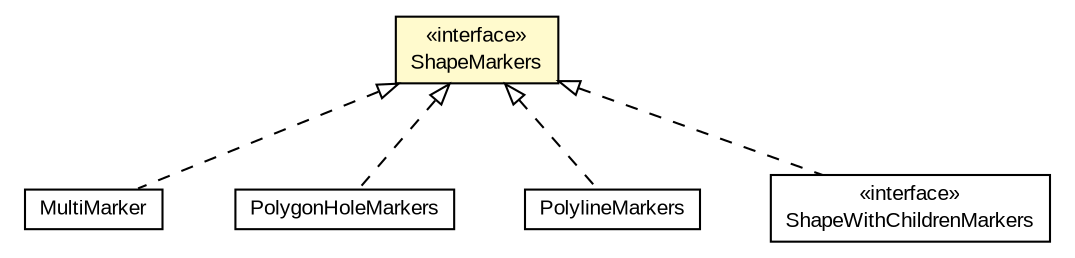 #!/usr/local/bin/dot
#
# Class diagram 
# Generated by UMLGraph version R5_6-24-gf6e263 (http://www.umlgraph.org/)
#

digraph G {
	edge [fontname="arial",fontsize=10,labelfontname="arial",labelfontsize=10];
	node [fontname="arial",fontsize=10,shape=plaintext];
	nodesep=0.25;
	ranksep=0.5;
	// org.osmdroid.gpkg.overlay.features.MultiMarker
	c803 [label=<<table title="org.osmdroid.gpkg.overlay.features.MultiMarker" border="0" cellborder="1" cellspacing="0" cellpadding="2" port="p" href="./MultiMarker.html">
		<tr><td><table border="0" cellspacing="0" cellpadding="1">
<tr><td align="center" balign="center"> MultiMarker </td></tr>
		</table></td></tr>
		</table>>, URL="./MultiMarker.html", fontname="arial", fontcolor="black", fontsize=10.0];
	// org.osmdroid.gpkg.overlay.features.PolygonHoleMarkers
	c812 [label=<<table title="org.osmdroid.gpkg.overlay.features.PolygonHoleMarkers" border="0" cellborder="1" cellspacing="0" cellpadding="2" port="p" href="./PolygonHoleMarkers.html">
		<tr><td><table border="0" cellspacing="0" cellpadding="1">
<tr><td align="center" balign="center"> PolygonHoleMarkers </td></tr>
		</table></td></tr>
		</table>>, URL="./PolygonHoleMarkers.html", fontname="arial", fontcolor="black", fontsize=10.0];
	// org.osmdroid.gpkg.overlay.features.PolylineMarkers
	c816 [label=<<table title="org.osmdroid.gpkg.overlay.features.PolylineMarkers" border="0" cellborder="1" cellspacing="0" cellpadding="2" port="p" href="./PolylineMarkers.html">
		<tr><td><table border="0" cellspacing="0" cellpadding="1">
<tr><td align="center" balign="center"> PolylineMarkers </td></tr>
		</table></td></tr>
		</table>>, URL="./PolylineMarkers.html", fontname="arial", fontcolor="black", fontsize=10.0];
	// org.osmdroid.gpkg.overlay.features.ShapeMarkers
	c818 [label=<<table title="org.osmdroid.gpkg.overlay.features.ShapeMarkers" border="0" cellborder="1" cellspacing="0" cellpadding="2" port="p" bgcolor="lemonChiffon" href="./ShapeMarkers.html">
		<tr><td><table border="0" cellspacing="0" cellpadding="1">
<tr><td align="center" balign="center"> &#171;interface&#187; </td></tr>
<tr><td align="center" balign="center"> ShapeMarkers </td></tr>
		</table></td></tr>
		</table>>, URL="./ShapeMarkers.html", fontname="arial", fontcolor="black", fontsize=10.0];
	// org.osmdroid.gpkg.overlay.features.ShapeWithChildrenMarkers
	c819 [label=<<table title="org.osmdroid.gpkg.overlay.features.ShapeWithChildrenMarkers" border="0" cellborder="1" cellspacing="0" cellpadding="2" port="p" href="./ShapeWithChildrenMarkers.html">
		<tr><td><table border="0" cellspacing="0" cellpadding="1">
<tr><td align="center" balign="center"> &#171;interface&#187; </td></tr>
<tr><td align="center" balign="center"> ShapeWithChildrenMarkers </td></tr>
		</table></td></tr>
		</table>>, URL="./ShapeWithChildrenMarkers.html", fontname="arial", fontcolor="black", fontsize=10.0];
	//org.osmdroid.gpkg.overlay.features.MultiMarker implements org.osmdroid.gpkg.overlay.features.ShapeMarkers
	c818:p -> c803:p [dir=back,arrowtail=empty,style=dashed];
	//org.osmdroid.gpkg.overlay.features.PolygonHoleMarkers implements org.osmdroid.gpkg.overlay.features.ShapeMarkers
	c818:p -> c812:p [dir=back,arrowtail=empty,style=dashed];
	//org.osmdroid.gpkg.overlay.features.PolylineMarkers implements org.osmdroid.gpkg.overlay.features.ShapeMarkers
	c818:p -> c816:p [dir=back,arrowtail=empty,style=dashed];
	//org.osmdroid.gpkg.overlay.features.ShapeWithChildrenMarkers implements org.osmdroid.gpkg.overlay.features.ShapeMarkers
	c818:p -> c819:p [dir=back,arrowtail=empty,style=dashed];
}


